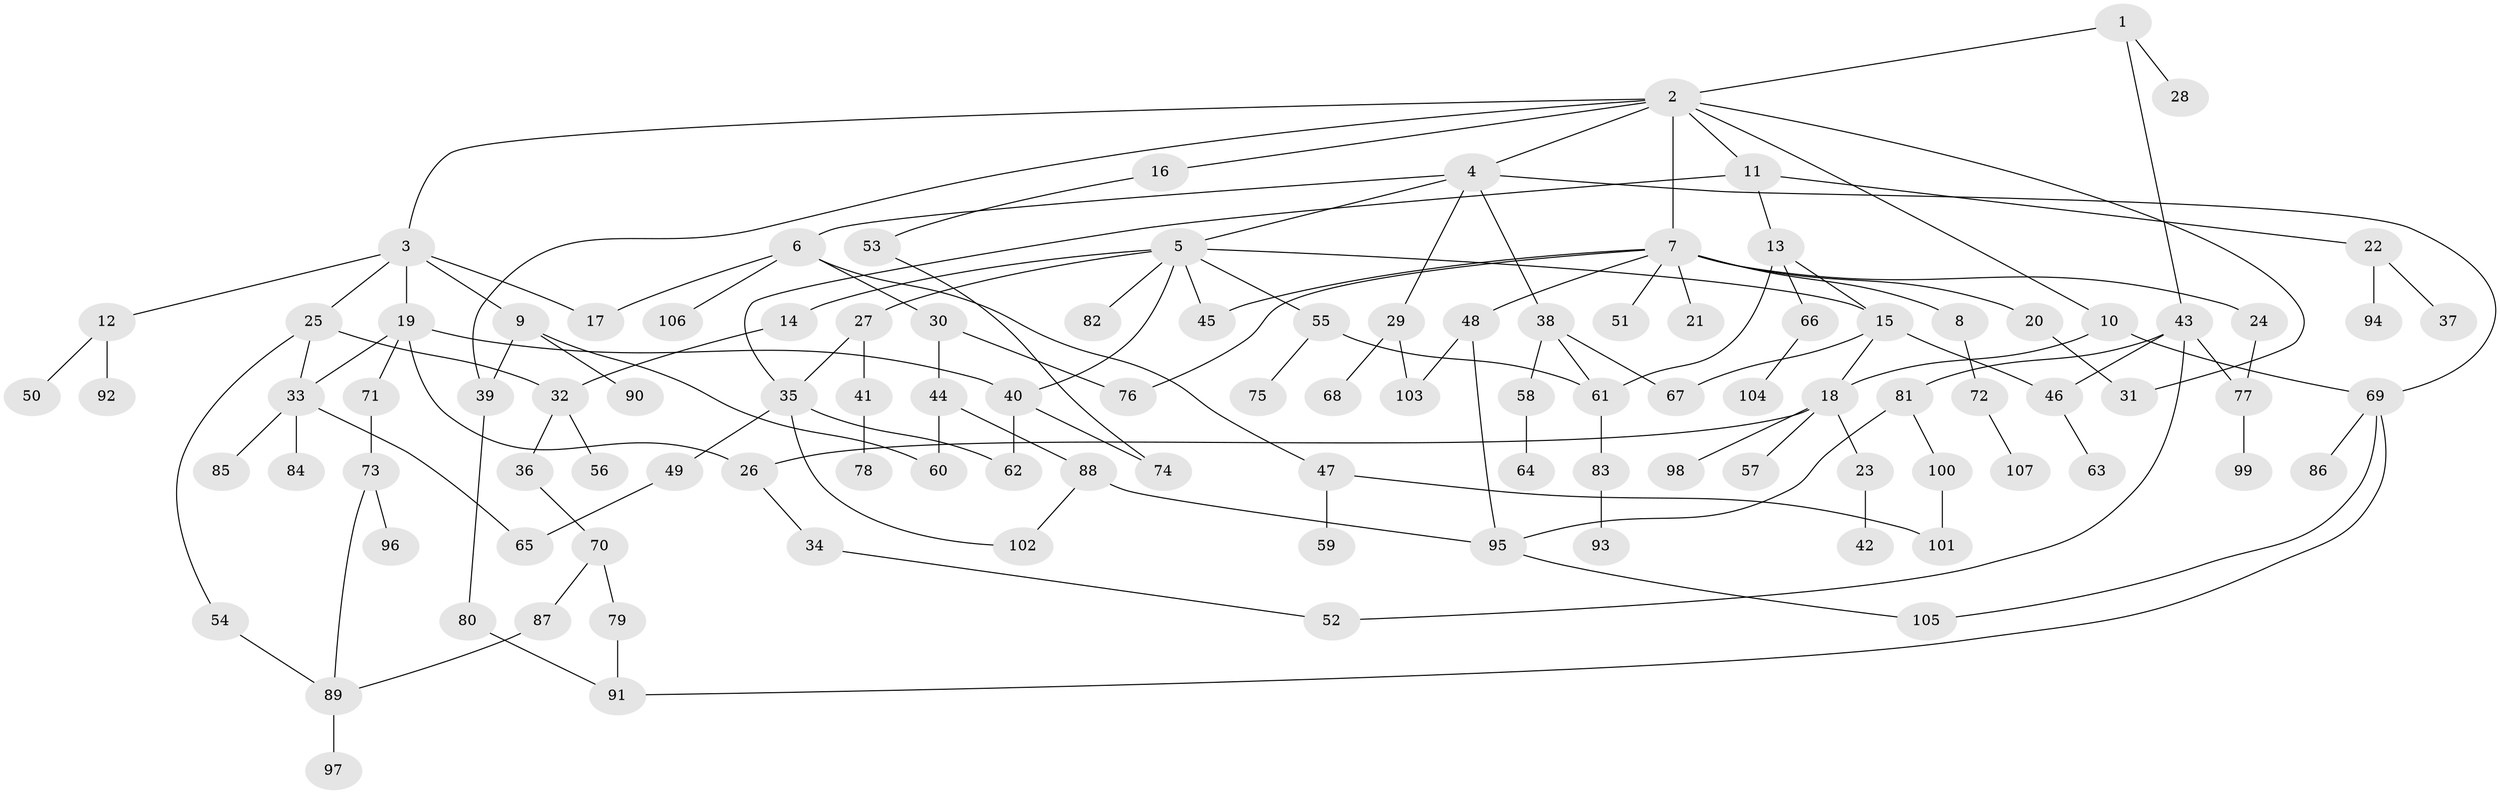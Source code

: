 // Generated by graph-tools (version 1.1) at 2025/34/03/09/25 02:34:12]
// undirected, 107 vertices, 139 edges
graph export_dot {
graph [start="1"]
  node [color=gray90,style=filled];
  1;
  2;
  3;
  4;
  5;
  6;
  7;
  8;
  9;
  10;
  11;
  12;
  13;
  14;
  15;
  16;
  17;
  18;
  19;
  20;
  21;
  22;
  23;
  24;
  25;
  26;
  27;
  28;
  29;
  30;
  31;
  32;
  33;
  34;
  35;
  36;
  37;
  38;
  39;
  40;
  41;
  42;
  43;
  44;
  45;
  46;
  47;
  48;
  49;
  50;
  51;
  52;
  53;
  54;
  55;
  56;
  57;
  58;
  59;
  60;
  61;
  62;
  63;
  64;
  65;
  66;
  67;
  68;
  69;
  70;
  71;
  72;
  73;
  74;
  75;
  76;
  77;
  78;
  79;
  80;
  81;
  82;
  83;
  84;
  85;
  86;
  87;
  88;
  89;
  90;
  91;
  92;
  93;
  94;
  95;
  96;
  97;
  98;
  99;
  100;
  101;
  102;
  103;
  104;
  105;
  106;
  107;
  1 -- 2;
  1 -- 28;
  1 -- 43;
  2 -- 3;
  2 -- 4;
  2 -- 7;
  2 -- 10;
  2 -- 11;
  2 -- 16;
  2 -- 39;
  2 -- 31;
  3 -- 9;
  3 -- 12;
  3 -- 17;
  3 -- 19;
  3 -- 25;
  4 -- 5;
  4 -- 6;
  4 -- 29;
  4 -- 38;
  4 -- 69;
  5 -- 14;
  5 -- 27;
  5 -- 40;
  5 -- 45;
  5 -- 55;
  5 -- 82;
  5 -- 15;
  6 -- 30;
  6 -- 47;
  6 -- 106;
  6 -- 17;
  7 -- 8;
  7 -- 20;
  7 -- 21;
  7 -- 24;
  7 -- 48;
  7 -- 51;
  7 -- 76;
  7 -- 45;
  8 -- 72;
  9 -- 60;
  9 -- 90;
  9 -- 39;
  10 -- 69;
  10 -- 18;
  11 -- 13;
  11 -- 22;
  11 -- 35;
  12 -- 50;
  12 -- 92;
  13 -- 15;
  13 -- 66;
  13 -- 61;
  14 -- 32;
  15 -- 18;
  15 -- 67;
  15 -- 46;
  16 -- 53;
  18 -- 23;
  18 -- 26;
  18 -- 57;
  18 -- 98;
  19 -- 71;
  19 -- 33;
  19 -- 40;
  19 -- 26;
  20 -- 31;
  22 -- 37;
  22 -- 94;
  23 -- 42;
  24 -- 77;
  25 -- 32;
  25 -- 33;
  25 -- 54;
  26 -- 34;
  27 -- 41;
  27 -- 35;
  29 -- 68;
  29 -- 103;
  30 -- 44;
  30 -- 76;
  32 -- 36;
  32 -- 56;
  33 -- 65;
  33 -- 84;
  33 -- 85;
  34 -- 52;
  35 -- 49;
  35 -- 62;
  35 -- 102;
  36 -- 70;
  38 -- 58;
  38 -- 67;
  38 -- 61;
  39 -- 80;
  40 -- 62;
  40 -- 74;
  41 -- 78;
  43 -- 46;
  43 -- 77;
  43 -- 81;
  43 -- 52;
  44 -- 88;
  44 -- 60;
  46 -- 63;
  47 -- 59;
  47 -- 101;
  48 -- 95;
  48 -- 103;
  49 -- 65;
  53 -- 74;
  54 -- 89;
  55 -- 61;
  55 -- 75;
  58 -- 64;
  61 -- 83;
  66 -- 104;
  69 -- 86;
  69 -- 91;
  69 -- 105;
  70 -- 79;
  70 -- 87;
  71 -- 73;
  72 -- 107;
  73 -- 96;
  73 -- 89;
  77 -- 99;
  79 -- 91;
  80 -- 91;
  81 -- 100;
  81 -- 95;
  83 -- 93;
  87 -- 89;
  88 -- 95;
  88 -- 102;
  89 -- 97;
  95 -- 105;
  100 -- 101;
}
